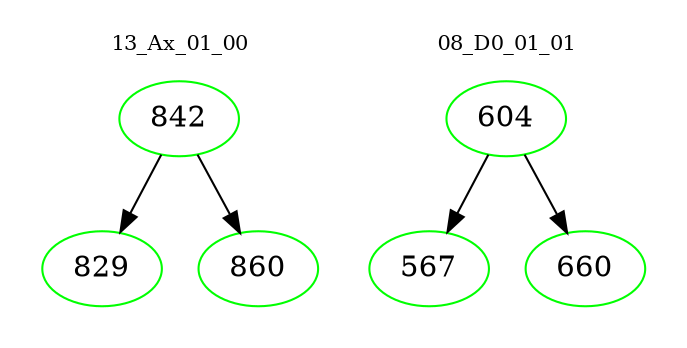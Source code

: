 digraph{
subgraph cluster_0 {
color = white
label = "13_Ax_01_00";
fontsize=10;
T0_842 [label="842", color="green"]
T0_842 -> T0_829 [color="black"]
T0_829 [label="829", color="green"]
T0_842 -> T0_860 [color="black"]
T0_860 [label="860", color="green"]
}
subgraph cluster_1 {
color = white
label = "08_D0_01_01";
fontsize=10;
T1_604 [label="604", color="green"]
T1_604 -> T1_567 [color="black"]
T1_567 [label="567", color="green"]
T1_604 -> T1_660 [color="black"]
T1_660 [label="660", color="green"]
}
}
